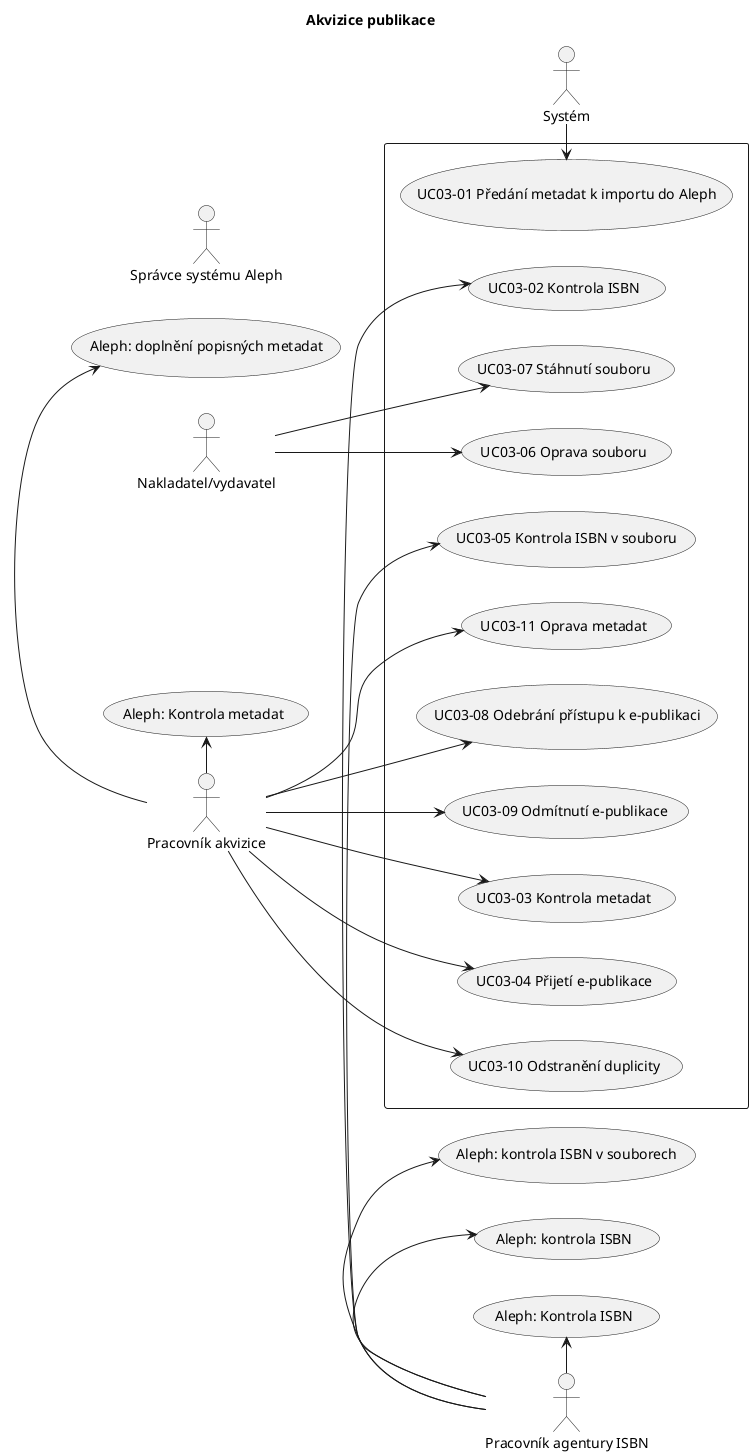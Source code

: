 @startuml
left to right direction
title Akvizice publikace
skinparam packageStyle rect

actor :Nakladatel/vydavatel: as nakl
actor :Pracovník agentury ISBN: as isbn
actor :Pracovník akvizice: as akv
actor :Systém: as sys
actor :Správce systému Aleph: as aleph

:isbn: -left-> (Aleph: Kontrola ISBN)
:akv: -left-> (Aleph: Kontrola metadat)

rectangle  {
	   :sys: -left-> (UC03-01 Předání metadat k importu do Aleph)
	   :isbn: -left-> (UC03-02 Kontrola ISBN)
	   :akv: -left-> (UC03-03 Kontrola metadat)
	   :akv: -left-> (UC03-04 Přijetí e-publikace)
	   :isbn: -left-> (UC03-05 Kontrola ISBN v souboru)
	   :nakl: --> (UC03-06 Oprava souboru)
	   :nakl: --> (UC03-07 Stáhnutí souboru)
	   :akv: --> (UC03-08 Odebrání přístupu k e-publikaci)
	   :akv: --> (UC03-09 Odmítnutí e-publikace)
	   :akv: --> (UC03-10 Odstranění duplicity)
	   :akv: --> (UC03-11 Oprava metadat)
}
:akv: -left-> (Aleph: doplnění popisných metadat)
:isbn: -left-> (Aleph: kontrola ISBN)
:isbn: -left-> (Aleph: kontrola ISBN v souborech)
@enduml